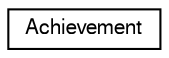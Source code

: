 digraph G
{
  edge [fontname="FreeSans",fontsize="10",labelfontname="FreeSans",labelfontsize="10"];
  node [fontname="FreeSans",fontsize="10",shape=record];
  rankdir=LR;
  Node1 [label="Achievement",height=0.2,width=0.4,color="black", fillcolor="white", style="filled",URL="$d6/d5d/classcom_1_1scoreloop_1_1client_1_1android_1_1core_1_1model_1_1_achievement.html"];
}
